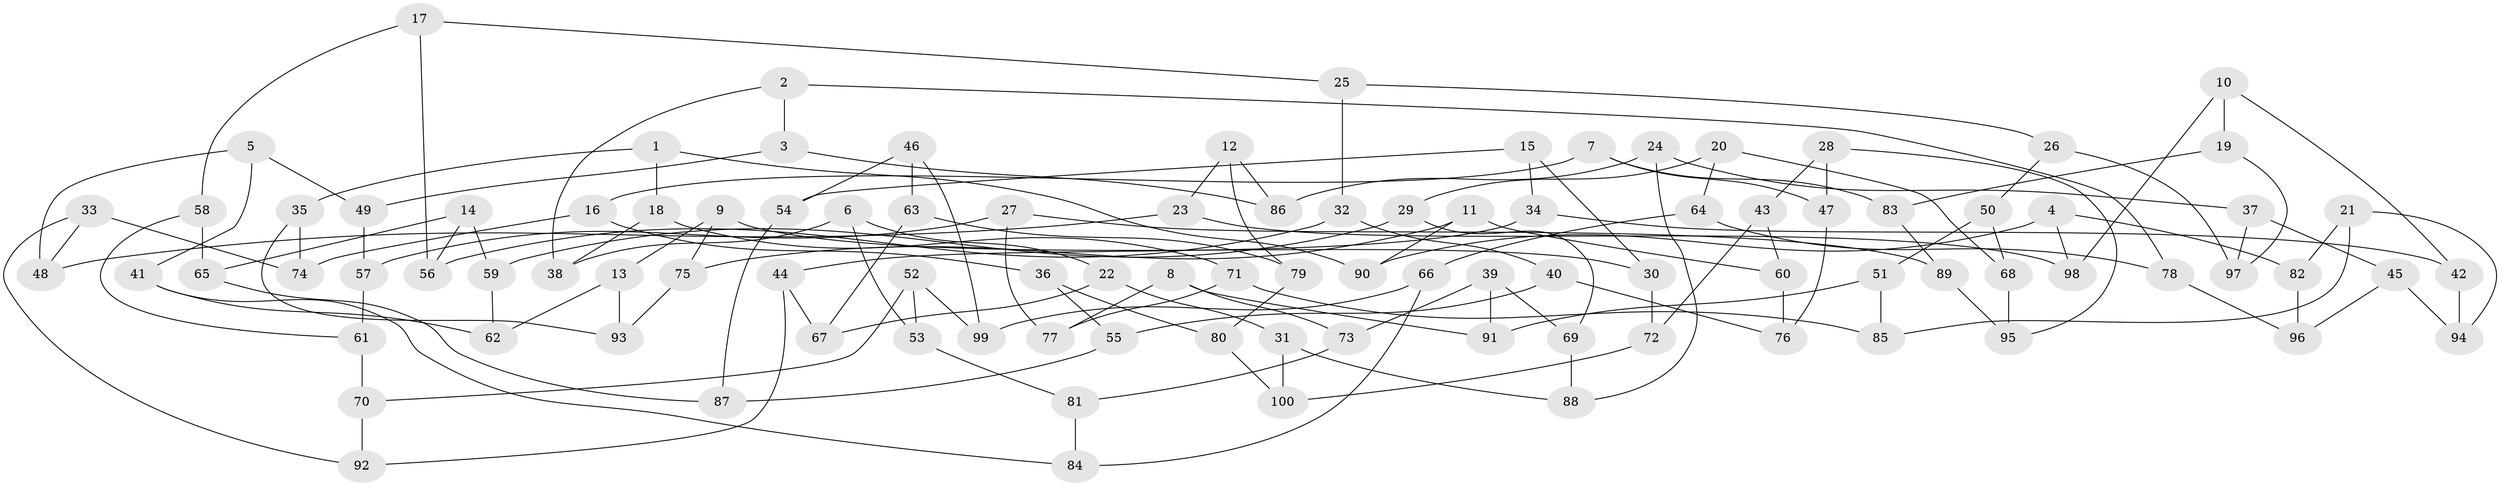 // Generated by graph-tools (version 1.1) at 2025/11/02/21/25 10:11:15]
// undirected, 100 vertices, 150 edges
graph export_dot {
graph [start="1"]
  node [color=gray90,style=filled];
  1;
  2;
  3;
  4;
  5;
  6;
  7;
  8;
  9;
  10;
  11;
  12;
  13;
  14;
  15;
  16;
  17;
  18;
  19;
  20;
  21;
  22;
  23;
  24;
  25;
  26;
  27;
  28;
  29;
  30;
  31;
  32;
  33;
  34;
  35;
  36;
  37;
  38;
  39;
  40;
  41;
  42;
  43;
  44;
  45;
  46;
  47;
  48;
  49;
  50;
  51;
  52;
  53;
  54;
  55;
  56;
  57;
  58;
  59;
  60;
  61;
  62;
  63;
  64;
  65;
  66;
  67;
  68;
  69;
  70;
  71;
  72;
  73;
  74;
  75;
  76;
  77;
  78;
  79;
  80;
  81;
  82;
  83;
  84;
  85;
  86;
  87;
  88;
  89;
  90;
  91;
  92;
  93;
  94;
  95;
  96;
  97;
  98;
  99;
  100;
  1 -- 90;
  1 -- 18;
  1 -- 35;
  2 -- 38;
  2 -- 3;
  2 -- 78;
  3 -- 86;
  3 -- 49;
  4 -- 98;
  4 -- 90;
  4 -- 82;
  5 -- 41;
  5 -- 48;
  5 -- 49;
  6 -- 38;
  6 -- 22;
  6 -- 53;
  7 -- 83;
  7 -- 47;
  7 -- 16;
  8 -- 91;
  8 -- 77;
  8 -- 73;
  9 -- 75;
  9 -- 13;
  9 -- 30;
  10 -- 98;
  10 -- 19;
  10 -- 42;
  11 -- 90;
  11 -- 60;
  11 -- 75;
  12 -- 79;
  12 -- 86;
  12 -- 23;
  13 -- 62;
  13 -- 93;
  14 -- 56;
  14 -- 65;
  14 -- 59;
  15 -- 34;
  15 -- 30;
  15 -- 54;
  16 -- 74;
  16 -- 36;
  17 -- 56;
  17 -- 25;
  17 -- 58;
  18 -- 71;
  18 -- 38;
  19 -- 97;
  19 -- 83;
  20 -- 64;
  20 -- 68;
  20 -- 29;
  21 -- 82;
  21 -- 94;
  21 -- 85;
  22 -- 31;
  22 -- 67;
  23 -- 48;
  23 -- 98;
  24 -- 37;
  24 -- 88;
  24 -- 86;
  25 -- 32;
  25 -- 26;
  26 -- 50;
  26 -- 97;
  27 -- 77;
  27 -- 57;
  27 -- 89;
  28 -- 43;
  28 -- 47;
  28 -- 95;
  29 -- 59;
  29 -- 69;
  30 -- 72;
  31 -- 88;
  31 -- 100;
  32 -- 40;
  32 -- 56;
  33 -- 92;
  33 -- 74;
  33 -- 48;
  34 -- 44;
  34 -- 42;
  35 -- 93;
  35 -- 74;
  36 -- 55;
  36 -- 80;
  37 -- 45;
  37 -- 97;
  39 -- 73;
  39 -- 69;
  39 -- 91;
  40 -- 55;
  40 -- 76;
  41 -- 84;
  41 -- 62;
  42 -- 94;
  43 -- 72;
  43 -- 60;
  44 -- 92;
  44 -- 67;
  45 -- 94;
  45 -- 96;
  46 -- 99;
  46 -- 54;
  46 -- 63;
  47 -- 76;
  49 -- 57;
  50 -- 51;
  50 -- 68;
  51 -- 91;
  51 -- 85;
  52 -- 70;
  52 -- 53;
  52 -- 99;
  53 -- 81;
  54 -- 87;
  55 -- 87;
  57 -- 61;
  58 -- 65;
  58 -- 61;
  59 -- 62;
  60 -- 76;
  61 -- 70;
  63 -- 67;
  63 -- 79;
  64 -- 78;
  64 -- 66;
  65 -- 87;
  66 -- 84;
  66 -- 99;
  68 -- 95;
  69 -- 88;
  70 -- 92;
  71 -- 77;
  71 -- 85;
  72 -- 100;
  73 -- 81;
  75 -- 93;
  78 -- 96;
  79 -- 80;
  80 -- 100;
  81 -- 84;
  82 -- 96;
  83 -- 89;
  89 -- 95;
}
